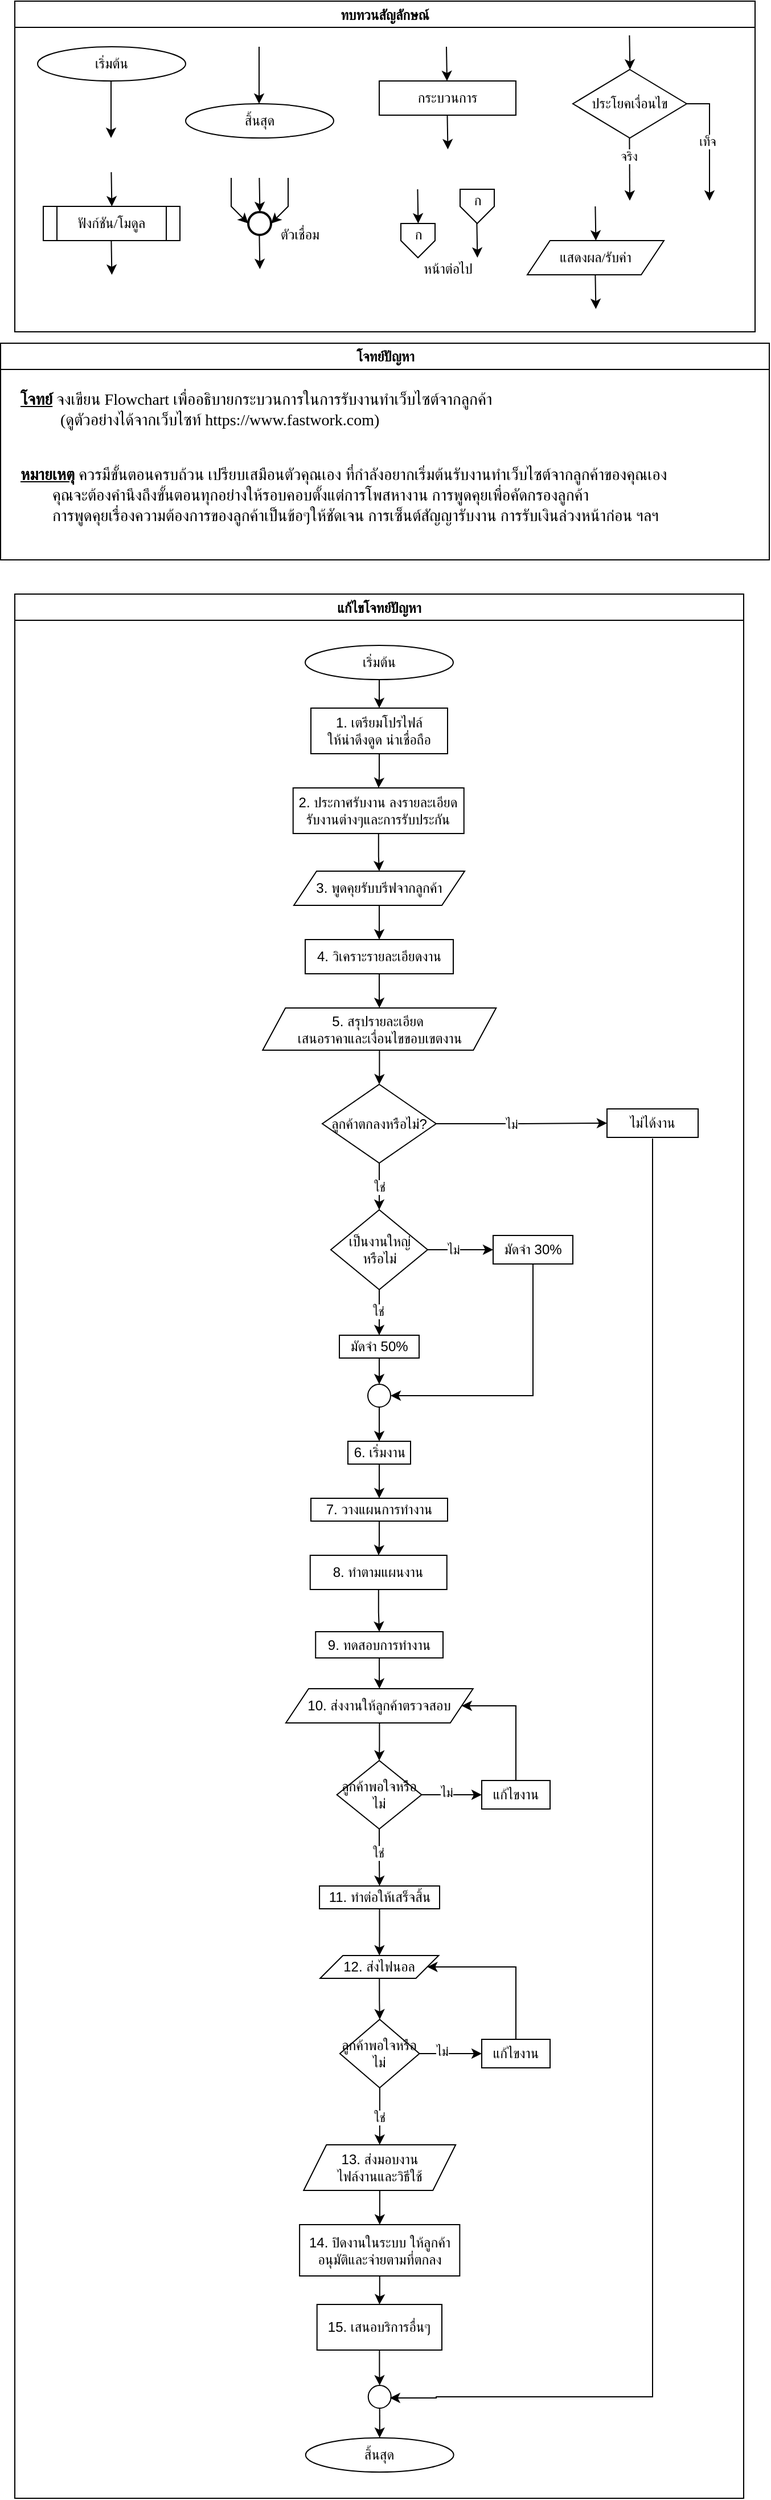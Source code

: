<mxfile version="24.8.8">
  <diagram id="C5RBs43oDa-KdzZeNtuy" name="Page-1">
    <mxGraphModel dx="1464" dy="378" grid="1" gridSize="10" guides="1" tooltips="1" connect="1" arrows="1" fold="1" page="1" pageScale="1" pageWidth="827" pageHeight="1169" math="0" shadow="0">
      <root>
        <mxCell id="WIyWlLk6GJQsqaUBKTNV-0" />
        <mxCell id="WIyWlLk6GJQsqaUBKTNV-1" parent="WIyWlLk6GJQsqaUBKTNV-0" />
        <mxCell id="M7CGMbNuYNeq0SnUNNgH-6" value="ทบทวนสัญลักษณ์" style="swimlane;fontFamily=Sarabun;fontSource=https%3A%2F%2Ffonts.googleapis.com%2Fcss%3Ffamily%3DSarabun;" parent="WIyWlLk6GJQsqaUBKTNV-1" vertex="1">
          <mxGeometry x="-720" y="20" width="650" height="290" as="geometry" />
        </mxCell>
        <mxCell id="M7CGMbNuYNeq0SnUNNgH-2" value="&lt;font data-font-src=&quot;https://fonts.googleapis.com/css?family=Sarabun&quot; face=&quot;Sarabun&quot;&gt;เริ่มต้น&lt;/font&gt;" style="ellipse;whiteSpace=wrap;html=1;" parent="M7CGMbNuYNeq0SnUNNgH-6" vertex="1">
          <mxGeometry x="20" y="40" width="130" height="30" as="geometry" />
        </mxCell>
        <mxCell id="M7CGMbNuYNeq0SnUNNgH-5" value="" style="endArrow=classic;html=1;rounded=0;" parent="M7CGMbNuYNeq0SnUNNgH-6" edge="1">
          <mxGeometry width="50" height="50" relative="1" as="geometry">
            <mxPoint x="84.5" y="70" as="sourcePoint" />
            <mxPoint x="84.5" y="120" as="targetPoint" />
          </mxGeometry>
        </mxCell>
        <mxCell id="M7CGMbNuYNeq0SnUNNgH-3" value="&lt;font face=&quot;Sarabun&quot;&gt;สิ้นสุด&lt;/font&gt;" style="ellipse;whiteSpace=wrap;html=1;" parent="M7CGMbNuYNeq0SnUNNgH-6" vertex="1">
          <mxGeometry x="150" y="90" width="130" height="30" as="geometry" />
        </mxCell>
        <mxCell id="M7CGMbNuYNeq0SnUNNgH-4" value="" style="endArrow=classic;html=1;rounded=0;" parent="M7CGMbNuYNeq0SnUNNgH-6" edge="1">
          <mxGeometry width="50" height="50" relative="1" as="geometry">
            <mxPoint x="214.5" y="40" as="sourcePoint" />
            <mxPoint x="214.5" y="90" as="targetPoint" />
          </mxGeometry>
        </mxCell>
        <mxCell id="mvioNwK95yMqdUQ73LqQ-0" value="กระบวนการ" style="rounded=0;whiteSpace=wrap;html=1;fontFamily=Sarabun;fontSource=https%3A%2F%2Ffonts.googleapis.com%2Fcss%3Ffamily%3DSarabun;" parent="M7CGMbNuYNeq0SnUNNgH-6" vertex="1">
          <mxGeometry x="320" y="70" width="120" height="30" as="geometry" />
        </mxCell>
        <mxCell id="mvioNwK95yMqdUQ73LqQ-1" value="" style="endArrow=classic;html=1;rounded=0;" parent="M7CGMbNuYNeq0SnUNNgH-6" edge="1">
          <mxGeometry width="50" height="50" relative="1" as="geometry">
            <mxPoint x="379" y="40" as="sourcePoint" />
            <mxPoint x="379.5" y="70" as="targetPoint" />
          </mxGeometry>
        </mxCell>
        <mxCell id="mvioNwK95yMqdUQ73LqQ-2" value="" style="endArrow=classic;html=1;rounded=0;" parent="M7CGMbNuYNeq0SnUNNgH-6" edge="1">
          <mxGeometry width="50" height="50" relative="1" as="geometry">
            <mxPoint x="379.75" y="100" as="sourcePoint" />
            <mxPoint x="380.25" y="130" as="targetPoint" />
          </mxGeometry>
        </mxCell>
        <mxCell id="mvioNwK95yMqdUQ73LqQ-3" value="ประโยคเงื่อนไข" style="rhombus;whiteSpace=wrap;html=1;fontFamily=Sarabun;fontSource=https%3A%2F%2Ffonts.googleapis.com%2Fcss%3Ffamily%3DSarabun;" parent="M7CGMbNuYNeq0SnUNNgH-6" vertex="1">
          <mxGeometry x="490" y="60" width="100" height="60" as="geometry" />
        </mxCell>
        <mxCell id="mvioNwK95yMqdUQ73LqQ-4" value="" style="endArrow=classic;html=1;rounded=0;" parent="M7CGMbNuYNeq0SnUNNgH-6" edge="1">
          <mxGeometry width="50" height="50" relative="1" as="geometry">
            <mxPoint x="539.71" y="30" as="sourcePoint" />
            <mxPoint x="540.21" y="60" as="targetPoint" />
          </mxGeometry>
        </mxCell>
        <mxCell id="mvioNwK95yMqdUQ73LqQ-5" value="" style="endArrow=classic;html=1;rounded=0;" parent="M7CGMbNuYNeq0SnUNNgH-6" edge="1">
          <mxGeometry width="50" height="50" relative="1" as="geometry">
            <mxPoint x="539.71" y="120" as="sourcePoint" />
            <mxPoint x="540" y="175" as="targetPoint" />
          </mxGeometry>
        </mxCell>
        <mxCell id="mvioNwK95yMqdUQ73LqQ-7" value="จริง" style="edgeLabel;html=1;align=center;verticalAlign=middle;resizable=0;points=[];fontFamily=Sarabun;fontSource=https%3A%2F%2Ffonts.googleapis.com%2Fcss%3Ffamily%3DSarabun;" parent="mvioNwK95yMqdUQ73LqQ-5" vertex="1" connectable="0">
          <mxGeometry x="-0.414" y="-1" relative="1" as="geometry">
            <mxPoint as="offset" />
          </mxGeometry>
        </mxCell>
        <mxCell id="mvioNwK95yMqdUQ73LqQ-6" value="" style="endArrow=classic;html=1;rounded=0;exitX=1;exitY=0.5;exitDx=0;exitDy=0;" parent="M7CGMbNuYNeq0SnUNNgH-6" source="mvioNwK95yMqdUQ73LqQ-3" edge="1">
          <mxGeometry width="50" height="50" relative="1" as="geometry">
            <mxPoint x="620" y="95" as="sourcePoint" />
            <mxPoint x="610" y="175" as="targetPoint" />
            <Array as="points">
              <mxPoint x="610" y="90" />
            </Array>
          </mxGeometry>
        </mxCell>
        <mxCell id="mvioNwK95yMqdUQ73LqQ-8" value="&lt;font data-font-src=&quot;https://fonts.googleapis.com/css?family=Sarabun&quot; face=&quot;Sarabun&quot;&gt;เท็จ&lt;/font&gt;" style="edgeLabel;html=1;align=center;verticalAlign=middle;resizable=0;points=[];" parent="mvioNwK95yMqdUQ73LqQ-6" vertex="1" connectable="0">
          <mxGeometry x="-0.002" y="-2" relative="1" as="geometry">
            <mxPoint as="offset" />
          </mxGeometry>
        </mxCell>
        <mxCell id="mvioNwK95yMqdUQ73LqQ-9" value="&lt;font data-font-src=&quot;https://fonts.googleapis.com/css?family=Sarabun&quot; face=&quot;Sarabun&quot;&gt;ฟังก์ชัน/โมดูล&lt;/font&gt;" style="shape=process;whiteSpace=wrap;html=1;backgroundOutline=1;" parent="M7CGMbNuYNeq0SnUNNgH-6" vertex="1">
          <mxGeometry x="25" y="180" width="120" height="30" as="geometry" />
        </mxCell>
        <mxCell id="mvioNwK95yMqdUQ73LqQ-11" value="" style="endArrow=classic;html=1;rounded=0;" parent="M7CGMbNuYNeq0SnUNNgH-6" edge="1">
          <mxGeometry width="50" height="50" relative="1" as="geometry">
            <mxPoint x="84.71" y="150" as="sourcePoint" />
            <mxPoint x="85.21" y="180" as="targetPoint" />
          </mxGeometry>
        </mxCell>
        <mxCell id="mvioNwK95yMqdUQ73LqQ-12" value="" style="endArrow=classic;html=1;rounded=0;" parent="M7CGMbNuYNeq0SnUNNgH-6" edge="1">
          <mxGeometry width="50" height="50" relative="1" as="geometry">
            <mxPoint x="84.71" y="210" as="sourcePoint" />
            <mxPoint x="85.21" y="240" as="targetPoint" />
          </mxGeometry>
        </mxCell>
        <mxCell id="mvioNwK95yMqdUQ73LqQ-13" value="" style="strokeWidth=2;html=1;shape=mxgraph.flowchart.start_2;whiteSpace=wrap;" parent="M7CGMbNuYNeq0SnUNNgH-6" vertex="1">
          <mxGeometry x="205" y="185" width="20" height="20" as="geometry" />
        </mxCell>
        <mxCell id="mvioNwK95yMqdUQ73LqQ-16" value="" style="endArrow=classic;html=1;rounded=0;" parent="M7CGMbNuYNeq0SnUNNgH-6" edge="1">
          <mxGeometry width="50" height="50" relative="1" as="geometry">
            <mxPoint x="214.71" y="155" as="sourcePoint" />
            <mxPoint x="215.21" y="185" as="targetPoint" />
          </mxGeometry>
        </mxCell>
        <mxCell id="mvioNwK95yMqdUQ73LqQ-17" value="" style="endArrow=classic;html=1;rounded=0;entryX=0;entryY=0.5;entryDx=0;entryDy=0;entryPerimeter=0;" parent="M7CGMbNuYNeq0SnUNNgH-6" target="mvioNwK95yMqdUQ73LqQ-13" edge="1">
          <mxGeometry width="50" height="50" relative="1" as="geometry">
            <mxPoint x="190.0" y="155" as="sourcePoint" />
            <mxPoint x="190.5" y="185" as="targetPoint" />
            <Array as="points">
              <mxPoint x="190" y="180" />
            </Array>
          </mxGeometry>
        </mxCell>
        <mxCell id="mvioNwK95yMqdUQ73LqQ-18" value="" style="endArrow=classic;html=1;rounded=0;entryX=1;entryY=0.5;entryDx=0;entryDy=0;entryPerimeter=0;" parent="M7CGMbNuYNeq0SnUNNgH-6" target="mvioNwK95yMqdUQ73LqQ-13" edge="1">
          <mxGeometry width="50" height="50" relative="1" as="geometry">
            <mxPoint x="240.0" y="155" as="sourcePoint" />
            <mxPoint x="240.5" y="185" as="targetPoint" />
            <Array as="points">
              <mxPoint x="240" y="180" />
            </Array>
          </mxGeometry>
        </mxCell>
        <mxCell id="mvioNwK95yMqdUQ73LqQ-19" value="" style="endArrow=classic;html=1;rounded=0;" parent="M7CGMbNuYNeq0SnUNNgH-6" edge="1">
          <mxGeometry width="50" height="50" relative="1" as="geometry">
            <mxPoint x="214.71" y="205" as="sourcePoint" />
            <mxPoint x="215.21" y="235" as="targetPoint" />
          </mxGeometry>
        </mxCell>
        <mxCell id="mvioNwK95yMqdUQ73LqQ-20" value="&lt;font data-font-src=&quot;https://fonts.googleapis.com/css?family=Sarabun&quot; face=&quot;Sarabun&quot;&gt;ตัวเชื่อม&lt;/font&gt;" style="text;html=1;align=center;verticalAlign=middle;resizable=0;points=[];autosize=1;strokeColor=none;fillColor=none;" parent="M7CGMbNuYNeq0SnUNNgH-6" vertex="1">
          <mxGeometry x="220" y="190" width="60" height="30" as="geometry" />
        </mxCell>
        <mxCell id="mvioNwK95yMqdUQ73LqQ-25" value="" style="endArrow=classic;html=1;rounded=0;" parent="M7CGMbNuYNeq0SnUNNgH-6" edge="1">
          <mxGeometry width="50" height="50" relative="1" as="geometry">
            <mxPoint x="353.71" y="165" as="sourcePoint" />
            <mxPoint x="354.21" y="195" as="targetPoint" />
          </mxGeometry>
        </mxCell>
        <mxCell id="mvioNwK95yMqdUQ73LqQ-21" value="" style="verticalLabelPosition=bottom;verticalAlign=top;html=1;shape=offPageConnector;rounded=0;size=0.5;" parent="M7CGMbNuYNeq0SnUNNgH-6" vertex="1">
          <mxGeometry x="339" y="195" width="30" height="30" as="geometry" />
        </mxCell>
        <mxCell id="mvioNwK95yMqdUQ73LqQ-26" value="" style="endArrow=classic;html=1;rounded=0;" parent="M7CGMbNuYNeq0SnUNNgH-6" edge="1">
          <mxGeometry width="50" height="50" relative="1" as="geometry">
            <mxPoint x="405.71" y="195" as="sourcePoint" />
            <mxPoint x="406.21" y="225" as="targetPoint" />
          </mxGeometry>
        </mxCell>
        <mxCell id="mvioNwK95yMqdUQ73LqQ-27" value="" style="verticalLabelPosition=bottom;verticalAlign=top;html=1;shape=offPageConnector;rounded=0;size=0.5;" parent="M7CGMbNuYNeq0SnUNNgH-6" vertex="1">
          <mxGeometry x="391" y="165" width="30" height="30" as="geometry" />
        </mxCell>
        <mxCell id="mvioNwK95yMqdUQ73LqQ-28" value="หน้าต่อไป" style="text;html=1;align=center;verticalAlign=middle;resizable=0;points=[];autosize=1;strokeColor=none;fillColor=none;fontFamily=Sarabun;fontSource=https%3A%2F%2Ffonts.googleapis.com%2Fcss%3Ffamily%3DSarabun;" parent="M7CGMbNuYNeq0SnUNNgH-6" vertex="1">
          <mxGeometry x="345" y="220" width="70" height="30" as="geometry" />
        </mxCell>
        <mxCell id="mvioNwK95yMqdUQ73LqQ-29" value="ก" style="text;html=1;align=center;verticalAlign=middle;resizable=0;points=[];autosize=1;strokeColor=none;fillColor=none;fontFamily=Sarabun;fontSource=https%3A%2F%2Ffonts.googleapis.com%2Fcss%3Ffamily%3DSarabun;" parent="M7CGMbNuYNeq0SnUNNgH-6" vertex="1">
          <mxGeometry x="339" y="190" width="30" height="30" as="geometry" />
        </mxCell>
        <mxCell id="mvioNwK95yMqdUQ73LqQ-30" value="ก" style="text;html=1;align=center;verticalAlign=middle;resizable=0;points=[];autosize=1;strokeColor=none;fillColor=none;fontFamily=Sarabun;fontSource=https%3A%2F%2Ffonts.googleapis.com%2Fcss%3Ffamily%3DSarabun;" parent="M7CGMbNuYNeq0SnUNNgH-6" vertex="1">
          <mxGeometry x="391" y="160" width="30" height="30" as="geometry" />
        </mxCell>
        <mxCell id="mvioNwK95yMqdUQ73LqQ-32" value="แสดงผล/รับค่า" style="shape=parallelogram;perimeter=parallelogramPerimeter;whiteSpace=wrap;html=1;fixedSize=1;fontFamily=Sarabun;fontSource=https%3A%2F%2Ffonts.googleapis.com%2Fcss%3Ffamily%3DSarabun;" parent="M7CGMbNuYNeq0SnUNNgH-6" vertex="1">
          <mxGeometry x="450" y="210" width="120" height="30" as="geometry" />
        </mxCell>
        <mxCell id="mvioNwK95yMqdUQ73LqQ-33" value="" style="endArrow=classic;html=1;rounded=0;" parent="M7CGMbNuYNeq0SnUNNgH-6" edge="1">
          <mxGeometry width="50" height="50" relative="1" as="geometry">
            <mxPoint x="509.71" y="180" as="sourcePoint" />
            <mxPoint x="510.21" y="210" as="targetPoint" />
          </mxGeometry>
        </mxCell>
        <mxCell id="mvioNwK95yMqdUQ73LqQ-34" value="" style="endArrow=classic;html=1;rounded=0;" parent="M7CGMbNuYNeq0SnUNNgH-6" edge="1">
          <mxGeometry width="50" height="50" relative="1" as="geometry">
            <mxPoint x="509.71" y="240" as="sourcePoint" />
            <mxPoint x="510.21" y="270" as="targetPoint" />
          </mxGeometry>
        </mxCell>
        <mxCell id="mvioNwK95yMqdUQ73LqQ-70" value="&lt;font data-font-src=&quot;https://fonts.googleapis.com/css?family=Sarabun&quot; face=&quot;Sarabun&quot;&gt;โจทย์ปัญหา&lt;/font&gt;" style="swimlane;whiteSpace=wrap;html=1;" parent="WIyWlLk6GJQsqaUBKTNV-1" vertex="1">
          <mxGeometry x="-732.5" y="320" width="675" height="190" as="geometry" />
        </mxCell>
        <mxCell id="mvioNwK95yMqdUQ73LqQ-71" value="&lt;p style=&quot;line-height: 120%;&quot;&gt;&lt;font data-font-src=&quot;https://fonts.googleapis.com/css?family=Sarabun&quot; face=&quot;Sarabun&quot; style=&quot;font-size: 14px;&quot;&gt;&lt;b&gt;&lt;u&gt;โจทย์&lt;/u&gt;&lt;/b&gt; จงเขียน Flowchart เพื่ออธิบายกระบวนการในการรับงานทำเว็บไซต์จากลูกค้า&lt;br&gt;&amp;nbsp; &amp;nbsp; &amp;nbsp; &amp;nbsp; &amp;nbsp; (ดูตัวอย่างได้จากเว็บไซท์ https://www.fastwork.com)&lt;br&gt;&lt;/font&gt;&lt;br&gt;&lt;/p&gt;&lt;p style=&quot;line-height: 120%;&quot;&gt;&lt;font face=&quot;Sarabun&quot;&gt;&lt;b&gt;&lt;u&gt;หมายเหตุ&lt;/u&gt;&lt;/b&gt;&amp;nbsp;ควรมีขั้นตอนครบถ้วน เปรียบเสมือนตัวคุณเอง ที่กำลังอยากเริ่มต้นรับงานทำเว็บไซต์จากลูกค้าของคุณเอง&lt;br&gt;&amp;nbsp; &amp;nbsp; &amp;nbsp; &amp;nbsp; คุณจะต้องคำนึงถึงขั้นตอนทุกอย่างให้รอบคอบตั้งแต่การโพสหางาน การพูดคุยเพื่อคัดกรองลูกค้า&lt;br&gt;&amp;nbsp; &amp;nbsp; &amp;nbsp; &amp;nbsp; การพูดคุยเรื่องความต้องการของลูกค้าเป็นข้อๆให้ชัดเจน การเซ็นต์สัญญารับงาน การรับเงินล่วงหน้าก่อน ฯลฯ&lt;/font&gt;&lt;/p&gt;&lt;p style=&quot;line-height: 120%;&quot;&gt;&lt;font face=&quot;Sarabun&quot;&gt;&lt;br&gt;&lt;/font&gt;&lt;/p&gt;" style="text;html=1;align=left;verticalAlign=top;resizable=0;points=[];autosize=1;strokeColor=none;fillColor=none;fontSize=14;" parent="mvioNwK95yMqdUQ73LqQ-70" vertex="1">
          <mxGeometry x="15" y="20" width="660" height="200" as="geometry" />
        </mxCell>
        <mxCell id="mvioNwK95yMqdUQ73LqQ-36" value="แก้ไขโจทย์ปัญหา" style="swimlane;fontFamily=Sarabun;fontSource=https%3A%2F%2Ffonts.googleapis.com%2Fcss%3Ffamily%3DSarabun;movable=1;resizable=1;rotatable=1;deletable=1;editable=1;locked=0;connectable=1;" parent="WIyWlLk6GJQsqaUBKTNV-1" vertex="1">
          <mxGeometry x="-720" y="540" width="640" height="1670" as="geometry" />
        </mxCell>
        <mxCell id="mvioNwK95yMqdUQ73LqQ-69" value="&lt;font face=&quot;Sarabun&quot;&gt;สิ้นสุด&lt;/font&gt;" style="ellipse;whiteSpace=wrap;html=1;" parent="mvioNwK95yMqdUQ73LqQ-36" vertex="1">
          <mxGeometry x="255.36" y="1617" width="130" height="30" as="geometry" />
        </mxCell>
        <mxCell id="NS_xBDC5nfbhEHU3y5mQ-117" value="" style="ellipse;whiteSpace=wrap;html=1;rounded=0;" vertex="1" parent="mvioNwK95yMqdUQ73LqQ-36">
          <mxGeometry x="310.36" y="1571" width="20" height="20" as="geometry" />
        </mxCell>
        <mxCell id="NS_xBDC5nfbhEHU3y5mQ-119" value="" style="edgeStyle=orthogonalEdgeStyle;rounded=0;orthogonalLoop=1;jettySize=auto;html=1;" edge="1" parent="mvioNwK95yMqdUQ73LqQ-36" source="NS_xBDC5nfbhEHU3y5mQ-117" target="mvioNwK95yMqdUQ73LqQ-69">
          <mxGeometry relative="1" as="geometry" />
        </mxCell>
        <mxCell id="NS_xBDC5nfbhEHU3y5mQ-8" value="&lt;font data-font-src=&quot;https://fonts.googleapis.com/css?family=Sarabun&quot; face=&quot;Sarabun&quot;&gt;เริ่มต้น&lt;/font&gt;" style="ellipse;whiteSpace=wrap;html=1;" vertex="1" parent="WIyWlLk6GJQsqaUBKTNV-1">
          <mxGeometry x="-465" y="585" width="130" height="30" as="geometry" />
        </mxCell>
        <mxCell id="NS_xBDC5nfbhEHU3y5mQ-9" value="1. เตรียมโปรไฟล์&lt;div&gt;ให้น่าดึงดูด น่าเชื่อถือ&lt;/div&gt;" style="rounded=0;whiteSpace=wrap;html=1;" vertex="1" parent="WIyWlLk6GJQsqaUBKTNV-1">
          <mxGeometry x="-460" y="640" width="120" height="40" as="geometry" />
        </mxCell>
        <mxCell id="NS_xBDC5nfbhEHU3y5mQ-10" style="edgeStyle=orthogonalEdgeStyle;rounded=0;orthogonalLoop=1;jettySize=auto;html=1;" edge="1" parent="WIyWlLk6GJQsqaUBKTNV-1" source="NS_xBDC5nfbhEHU3y5mQ-8" target="NS_xBDC5nfbhEHU3y5mQ-9">
          <mxGeometry relative="1" as="geometry">
            <mxPoint x="-400" y="690" as="targetPoint" />
          </mxGeometry>
        </mxCell>
        <mxCell id="NS_xBDC5nfbhEHU3y5mQ-80" value="" style="edgeStyle=orthogonalEdgeStyle;rounded=0;orthogonalLoop=1;jettySize=auto;html=1;" edge="1" parent="WIyWlLk6GJQsqaUBKTNV-1" source="NS_xBDC5nfbhEHU3y5mQ-11" target="NS_xBDC5nfbhEHU3y5mQ-79">
          <mxGeometry relative="1" as="geometry" />
        </mxCell>
        <mxCell id="NS_xBDC5nfbhEHU3y5mQ-11" value="3. พูดคุยรับบรีฟจากลูกค้า" style="shape=parallelogram;perimeter=parallelogramPerimeter;whiteSpace=wrap;html=1;fixedSize=1;" vertex="1" parent="WIyWlLk6GJQsqaUBKTNV-1">
          <mxGeometry x="-474.99" y="783" width="149.99" height="30" as="geometry" />
        </mxCell>
        <mxCell id="NS_xBDC5nfbhEHU3y5mQ-98" value="" style="edgeStyle=orthogonalEdgeStyle;rounded=0;orthogonalLoop=1;jettySize=auto;html=1;" edge="1" parent="WIyWlLk6GJQsqaUBKTNV-1" source="NS_xBDC5nfbhEHU3y5mQ-12" target="NS_xBDC5nfbhEHU3y5mQ-11">
          <mxGeometry relative="1" as="geometry" />
        </mxCell>
        <mxCell id="NS_xBDC5nfbhEHU3y5mQ-12" value="2. ประกาศรับงาน ลง&lt;span style=&quot;background-color: initial;&quot;&gt;รายละเอียดรับงานต่างๆและการรับประกัน&lt;/span&gt;" style="rounded=0;whiteSpace=wrap;html=1;" vertex="1" parent="WIyWlLk6GJQsqaUBKTNV-1">
          <mxGeometry x="-475.63" y="710" width="150" height="40" as="geometry" />
        </mxCell>
        <mxCell id="NS_xBDC5nfbhEHU3y5mQ-13" style="edgeStyle=orthogonalEdgeStyle;rounded=0;orthogonalLoop=1;jettySize=auto;html=1;" edge="1" parent="WIyWlLk6GJQsqaUBKTNV-1" source="NS_xBDC5nfbhEHU3y5mQ-9" target="NS_xBDC5nfbhEHU3y5mQ-12">
          <mxGeometry relative="1" as="geometry">
            <mxPoint x="-400" y="720" as="targetPoint" />
          </mxGeometry>
        </mxCell>
        <mxCell id="NS_xBDC5nfbhEHU3y5mQ-31" style="edgeStyle=orthogonalEdgeStyle;rounded=0;orthogonalLoop=1;jettySize=auto;html=1;entryX=0.5;entryY=0;entryDx=0;entryDy=0;" edge="1" parent="WIyWlLk6GJQsqaUBKTNV-1" source="NS_xBDC5nfbhEHU3y5mQ-22" target="NS_xBDC5nfbhEHU3y5mQ-30">
          <mxGeometry relative="1" as="geometry" />
        </mxCell>
        <mxCell id="NS_xBDC5nfbhEHU3y5mQ-22" value="5. สรุปรายละเอียด&amp;nbsp;&lt;div&gt;เสนอราคาและเงื่อนไขขอบเขตงาน&lt;/div&gt;" style="shape=parallelogram;perimeter=parallelogramPerimeter;whiteSpace=wrap;html=1;fixedSize=1;" vertex="1" parent="WIyWlLk6GJQsqaUBKTNV-1">
          <mxGeometry x="-502.35" y="903" width="205" height="37" as="geometry" />
        </mxCell>
        <mxCell id="NS_xBDC5nfbhEHU3y5mQ-37" value="" style="edgeStyle=orthogonalEdgeStyle;rounded=0;orthogonalLoop=1;jettySize=auto;html=1;" edge="1" parent="WIyWlLk6GJQsqaUBKTNV-1" source="NS_xBDC5nfbhEHU3y5mQ-30" target="NS_xBDC5nfbhEHU3y5mQ-36">
          <mxGeometry relative="1" as="geometry" />
        </mxCell>
        <mxCell id="NS_xBDC5nfbhEHU3y5mQ-38" value="ไม่" style="edgeLabel;html=1;align=center;verticalAlign=middle;resizable=0;points=[];" vertex="1" connectable="0" parent="NS_xBDC5nfbhEHU3y5mQ-37">
          <mxGeometry x="-0.121" relative="1" as="geometry">
            <mxPoint as="offset" />
          </mxGeometry>
        </mxCell>
        <mxCell id="NS_xBDC5nfbhEHU3y5mQ-49" value="" style="edgeStyle=orthogonalEdgeStyle;rounded=0;orthogonalLoop=1;jettySize=auto;html=1;" edge="1" parent="WIyWlLk6GJQsqaUBKTNV-1" source="NS_xBDC5nfbhEHU3y5mQ-30" target="NS_xBDC5nfbhEHU3y5mQ-48">
          <mxGeometry relative="1" as="geometry" />
        </mxCell>
        <mxCell id="NS_xBDC5nfbhEHU3y5mQ-57" value="ใช่" style="edgeLabel;html=1;align=center;verticalAlign=middle;resizable=0;points=[];" vertex="1" connectable="0" parent="NS_xBDC5nfbhEHU3y5mQ-49">
          <mxGeometry x="0.133" relative="1" as="geometry">
            <mxPoint y="-2" as="offset" />
          </mxGeometry>
        </mxCell>
        <mxCell id="NS_xBDC5nfbhEHU3y5mQ-30" value="ลูกค้าตกลงหรือไม่?" style="rhombus;whiteSpace=wrap;html=1;" vertex="1" parent="WIyWlLk6GJQsqaUBKTNV-1">
          <mxGeometry x="-450" y="970" width="100" height="69" as="geometry" />
        </mxCell>
        <mxCell id="NS_xBDC5nfbhEHU3y5mQ-121" style="edgeStyle=orthogonalEdgeStyle;rounded=0;orthogonalLoop=1;jettySize=auto;html=1;entryX=1;entryY=0.5;entryDx=0;entryDy=0;" edge="1" parent="WIyWlLk6GJQsqaUBKTNV-1">
          <mxGeometry relative="1" as="geometry">
            <mxPoint x="-160" y="1017.5" as="sourcePoint" />
            <mxPoint x="-390.64" y="2122" as="targetPoint" />
            <Array as="points">
              <mxPoint x="-160" y="2121" />
              <mxPoint x="-350" y="2121" />
              <mxPoint x="-350" y="2122" />
            </Array>
          </mxGeometry>
        </mxCell>
        <mxCell id="NS_xBDC5nfbhEHU3y5mQ-36" value="ไม่ได้งาน" style="whiteSpace=wrap;html=1;" vertex="1" parent="WIyWlLk6GJQsqaUBKTNV-1">
          <mxGeometry x="-200" y="991.5" width="80" height="25" as="geometry" />
        </mxCell>
        <mxCell id="NS_xBDC5nfbhEHU3y5mQ-51" value="" style="edgeStyle=orthogonalEdgeStyle;rounded=0;orthogonalLoop=1;jettySize=auto;html=1;" edge="1" parent="WIyWlLk6GJQsqaUBKTNV-1" source="NS_xBDC5nfbhEHU3y5mQ-48" target="NS_xBDC5nfbhEHU3y5mQ-50">
          <mxGeometry relative="1" as="geometry" />
        </mxCell>
        <mxCell id="NS_xBDC5nfbhEHU3y5mQ-56" value="ไม่" style="edgeLabel;html=1;align=center;verticalAlign=middle;resizable=0;points=[];" vertex="1" connectable="0" parent="NS_xBDC5nfbhEHU3y5mQ-51">
          <mxGeometry x="-0.109" y="1" relative="1" as="geometry">
            <mxPoint x="-3" y="1" as="offset" />
          </mxGeometry>
        </mxCell>
        <mxCell id="NS_xBDC5nfbhEHU3y5mQ-53" value="" style="edgeStyle=orthogonalEdgeStyle;rounded=0;orthogonalLoop=1;jettySize=auto;html=1;" edge="1" parent="WIyWlLk6GJQsqaUBKTNV-1" source="NS_xBDC5nfbhEHU3y5mQ-48" target="NS_xBDC5nfbhEHU3y5mQ-52">
          <mxGeometry relative="1" as="geometry" />
        </mxCell>
        <mxCell id="NS_xBDC5nfbhEHU3y5mQ-58" value="ใช่" style="edgeLabel;html=1;align=center;verticalAlign=middle;resizable=0;points=[];" vertex="1" connectable="0" parent="NS_xBDC5nfbhEHU3y5mQ-53">
          <mxGeometry x="-0.104" y="2" relative="1" as="geometry">
            <mxPoint x="-3" y="1" as="offset" />
          </mxGeometry>
        </mxCell>
        <mxCell id="NS_xBDC5nfbhEHU3y5mQ-48" value="เป็นงานใหญ่&lt;div&gt;หรือไม่&lt;/div&gt;" style="rhombus;whiteSpace=wrap;html=1;" vertex="1" parent="WIyWlLk6GJQsqaUBKTNV-1">
          <mxGeometry x="-442.5" y="1080" width="85" height="70" as="geometry" />
        </mxCell>
        <mxCell id="NS_xBDC5nfbhEHU3y5mQ-70" style="edgeStyle=orthogonalEdgeStyle;rounded=0;orthogonalLoop=1;jettySize=auto;html=1;entryX=1;entryY=0.5;entryDx=0;entryDy=0;" edge="1" parent="WIyWlLk6GJQsqaUBKTNV-1" source="NS_xBDC5nfbhEHU3y5mQ-50" target="NS_xBDC5nfbhEHU3y5mQ-67">
          <mxGeometry relative="1" as="geometry">
            <Array as="points">
              <mxPoint x="-265" y="1243" />
            </Array>
          </mxGeometry>
        </mxCell>
        <mxCell id="NS_xBDC5nfbhEHU3y5mQ-50" value="มัดจำ 30%" style="whiteSpace=wrap;html=1;" vertex="1" parent="WIyWlLk6GJQsqaUBKTNV-1">
          <mxGeometry x="-300" y="1102.5" width="70" height="25" as="geometry" />
        </mxCell>
        <mxCell id="NS_xBDC5nfbhEHU3y5mQ-68" value="" style="edgeStyle=orthogonalEdgeStyle;rounded=0;orthogonalLoop=1;jettySize=auto;html=1;" edge="1" parent="WIyWlLk6GJQsqaUBKTNV-1" source="NS_xBDC5nfbhEHU3y5mQ-52" target="NS_xBDC5nfbhEHU3y5mQ-67">
          <mxGeometry relative="1" as="geometry" />
        </mxCell>
        <mxCell id="NS_xBDC5nfbhEHU3y5mQ-52" value="มัดจำ 50%" style="whiteSpace=wrap;html=1;" vertex="1" parent="WIyWlLk6GJQsqaUBKTNV-1">
          <mxGeometry x="-434.99" y="1190" width="70" height="20" as="geometry" />
        </mxCell>
        <mxCell id="NS_xBDC5nfbhEHU3y5mQ-72" value="" style="edgeStyle=orthogonalEdgeStyle;rounded=0;orthogonalLoop=1;jettySize=auto;html=1;" edge="1" parent="WIyWlLk6GJQsqaUBKTNV-1" source="NS_xBDC5nfbhEHU3y5mQ-59" target="NS_xBDC5nfbhEHU3y5mQ-71">
          <mxGeometry relative="1" as="geometry" />
        </mxCell>
        <mxCell id="NS_xBDC5nfbhEHU3y5mQ-59" value="6. เริ่มงาน" style="whiteSpace=wrap;html=1;" vertex="1" parent="WIyWlLk6GJQsqaUBKTNV-1">
          <mxGeometry x="-427.5" y="1283" width="55" height="20" as="geometry" />
        </mxCell>
        <mxCell id="NS_xBDC5nfbhEHU3y5mQ-69" value="" style="edgeStyle=orthogonalEdgeStyle;rounded=0;orthogonalLoop=1;jettySize=auto;html=1;" edge="1" parent="WIyWlLk6GJQsqaUBKTNV-1" source="NS_xBDC5nfbhEHU3y5mQ-67" target="NS_xBDC5nfbhEHU3y5mQ-59">
          <mxGeometry relative="1" as="geometry" />
        </mxCell>
        <mxCell id="NS_xBDC5nfbhEHU3y5mQ-67" value="" style="ellipse;whiteSpace=wrap;html=1;" vertex="1" parent="WIyWlLk6GJQsqaUBKTNV-1">
          <mxGeometry x="-410" y="1233" width="20" height="20" as="geometry" />
        </mxCell>
        <mxCell id="NS_xBDC5nfbhEHU3y5mQ-74" value="" style="edgeStyle=orthogonalEdgeStyle;rounded=0;orthogonalLoop=1;jettySize=auto;html=1;" edge="1" parent="WIyWlLk6GJQsqaUBKTNV-1" source="NS_xBDC5nfbhEHU3y5mQ-71" target="NS_xBDC5nfbhEHU3y5mQ-73">
          <mxGeometry relative="1" as="geometry" />
        </mxCell>
        <mxCell id="NS_xBDC5nfbhEHU3y5mQ-71" value="7. วางแผนการทำงาน" style="whiteSpace=wrap;html=1;" vertex="1" parent="WIyWlLk6GJQsqaUBKTNV-1">
          <mxGeometry x="-460" y="1333" width="120" height="20" as="geometry" />
        </mxCell>
        <mxCell id="NS_xBDC5nfbhEHU3y5mQ-76" value="" style="edgeStyle=orthogonalEdgeStyle;rounded=0;orthogonalLoop=1;jettySize=auto;html=1;" edge="1" parent="WIyWlLk6GJQsqaUBKTNV-1" source="NS_xBDC5nfbhEHU3y5mQ-73" target="NS_xBDC5nfbhEHU3y5mQ-75">
          <mxGeometry relative="1" as="geometry" />
        </mxCell>
        <mxCell id="NS_xBDC5nfbhEHU3y5mQ-73" value="8. ทำตามแผนงาน" style="whiteSpace=wrap;html=1;" vertex="1" parent="WIyWlLk6GJQsqaUBKTNV-1">
          <mxGeometry x="-460.62" y="1383" width="120" height="30" as="geometry" />
        </mxCell>
        <mxCell id="NS_xBDC5nfbhEHU3y5mQ-78" value="" style="edgeStyle=orthogonalEdgeStyle;rounded=0;orthogonalLoop=1;jettySize=auto;html=1;" edge="1" parent="WIyWlLk6GJQsqaUBKTNV-1" source="NS_xBDC5nfbhEHU3y5mQ-75" target="NS_xBDC5nfbhEHU3y5mQ-77">
          <mxGeometry relative="1" as="geometry" />
        </mxCell>
        <mxCell id="NS_xBDC5nfbhEHU3y5mQ-75" value="9. ทดสอบการทำงาน" style="whiteSpace=wrap;html=1;" vertex="1" parent="WIyWlLk6GJQsqaUBKTNV-1">
          <mxGeometry x="-455.88" y="1450" width="111.88" height="23" as="geometry" />
        </mxCell>
        <mxCell id="NS_xBDC5nfbhEHU3y5mQ-85" value="" style="edgeStyle=orthogonalEdgeStyle;rounded=0;orthogonalLoop=1;jettySize=auto;html=1;" edge="1" parent="WIyWlLk6GJQsqaUBKTNV-1" source="NS_xBDC5nfbhEHU3y5mQ-77" target="NS_xBDC5nfbhEHU3y5mQ-84">
          <mxGeometry relative="1" as="geometry" />
        </mxCell>
        <mxCell id="NS_xBDC5nfbhEHU3y5mQ-77" value="10. ส่งงานให้ลูกค้าตรวจสอบ" style="shape=parallelogram;perimeter=parallelogramPerimeter;whiteSpace=wrap;html=1;fixedSize=1;" vertex="1" parent="WIyWlLk6GJQsqaUBKTNV-1">
          <mxGeometry x="-482" y="1500" width="164.37" height="30" as="geometry" />
        </mxCell>
        <mxCell id="NS_xBDC5nfbhEHU3y5mQ-82" style="edgeStyle=orthogonalEdgeStyle;rounded=0;orthogonalLoop=1;jettySize=auto;html=1;entryX=0.5;entryY=0;entryDx=0;entryDy=0;" edge="1" parent="WIyWlLk6GJQsqaUBKTNV-1" source="NS_xBDC5nfbhEHU3y5mQ-79" target="NS_xBDC5nfbhEHU3y5mQ-22">
          <mxGeometry relative="1" as="geometry" />
        </mxCell>
        <mxCell id="NS_xBDC5nfbhEHU3y5mQ-79" value="4. วิเคราะรายละเอียดงาน" style="rounded=0;whiteSpace=wrap;html=1;" vertex="1" parent="WIyWlLk6GJQsqaUBKTNV-1">
          <mxGeometry x="-465" y="843" width="130" height="30" as="geometry" />
        </mxCell>
        <mxCell id="NS_xBDC5nfbhEHU3y5mQ-87" value="" style="edgeStyle=orthogonalEdgeStyle;rounded=0;orthogonalLoop=1;jettySize=auto;html=1;" edge="1" parent="WIyWlLk6GJQsqaUBKTNV-1" source="NS_xBDC5nfbhEHU3y5mQ-84" target="NS_xBDC5nfbhEHU3y5mQ-86">
          <mxGeometry relative="1" as="geometry" />
        </mxCell>
        <mxCell id="NS_xBDC5nfbhEHU3y5mQ-92" value="ใช่" style="edgeLabel;html=1;align=center;verticalAlign=middle;resizable=0;points=[];" vertex="1" connectable="0" parent="NS_xBDC5nfbhEHU3y5mQ-87">
          <mxGeometry x="-0.292" relative="1" as="geometry">
            <mxPoint x="-1" y="3" as="offset" />
          </mxGeometry>
        </mxCell>
        <mxCell id="NS_xBDC5nfbhEHU3y5mQ-94" value="" style="edgeStyle=orthogonalEdgeStyle;rounded=0;orthogonalLoop=1;jettySize=auto;html=1;" edge="1" parent="WIyWlLk6GJQsqaUBKTNV-1" source="NS_xBDC5nfbhEHU3y5mQ-84" target="NS_xBDC5nfbhEHU3y5mQ-93">
          <mxGeometry relative="1" as="geometry" />
        </mxCell>
        <mxCell id="NS_xBDC5nfbhEHU3y5mQ-95" value="ไม่" style="edgeLabel;html=1;align=center;verticalAlign=middle;resizable=0;points=[];" vertex="1" connectable="0" parent="NS_xBDC5nfbhEHU3y5mQ-94">
          <mxGeometry x="-0.169" y="2" relative="1" as="geometry">
            <mxPoint as="offset" />
          </mxGeometry>
        </mxCell>
        <mxCell id="NS_xBDC5nfbhEHU3y5mQ-84" value="ลูกค้าพอใจหรือไม่" style="rhombus;whiteSpace=wrap;html=1;" vertex="1" parent="WIyWlLk6GJQsqaUBKTNV-1">
          <mxGeometry x="-437.17" y="1563" width="74.37" height="60" as="geometry" />
        </mxCell>
        <mxCell id="NS_xBDC5nfbhEHU3y5mQ-90" value="" style="edgeStyle=orthogonalEdgeStyle;rounded=0;orthogonalLoop=1;jettySize=auto;html=1;" edge="1" parent="WIyWlLk6GJQsqaUBKTNV-1" source="NS_xBDC5nfbhEHU3y5mQ-86" target="NS_xBDC5nfbhEHU3y5mQ-89">
          <mxGeometry relative="1" as="geometry" />
        </mxCell>
        <mxCell id="NS_xBDC5nfbhEHU3y5mQ-86" value="11. ทำต่อให้เสร็จสิ้น" style="whiteSpace=wrap;html=1;" vertex="1" parent="WIyWlLk6GJQsqaUBKTNV-1">
          <mxGeometry x="-452.46" y="1673" width="105.46" height="20" as="geometry" />
        </mxCell>
        <mxCell id="NS_xBDC5nfbhEHU3y5mQ-101" value="" style="edgeStyle=orthogonalEdgeStyle;rounded=0;orthogonalLoop=1;jettySize=auto;html=1;" edge="1" parent="WIyWlLk6GJQsqaUBKTNV-1" source="NS_xBDC5nfbhEHU3y5mQ-89" target="NS_xBDC5nfbhEHU3y5mQ-100">
          <mxGeometry relative="1" as="geometry" />
        </mxCell>
        <mxCell id="NS_xBDC5nfbhEHU3y5mQ-89" value="12. ส่งไฟนอล" style="shape=parallelogram;perimeter=parallelogramPerimeter;whiteSpace=wrap;html=1;fixedSize=1;" vertex="1" parent="WIyWlLk6GJQsqaUBKTNV-1">
          <mxGeometry x="-451.88" y="1734" width="104.07" height="20" as="geometry" />
        </mxCell>
        <mxCell id="NS_xBDC5nfbhEHU3y5mQ-96" style="edgeStyle=orthogonalEdgeStyle;rounded=0;orthogonalLoop=1;jettySize=auto;html=1;entryX=1;entryY=0.5;entryDx=0;entryDy=0;" edge="1" parent="WIyWlLk6GJQsqaUBKTNV-1" source="NS_xBDC5nfbhEHU3y5mQ-93" target="NS_xBDC5nfbhEHU3y5mQ-77">
          <mxGeometry relative="1" as="geometry">
            <Array as="points">
              <mxPoint x="-280" y="1515" />
            </Array>
          </mxGeometry>
        </mxCell>
        <mxCell id="NS_xBDC5nfbhEHU3y5mQ-93" value="แก้ไขงาน" style="whiteSpace=wrap;html=1;" vertex="1" parent="WIyWlLk6GJQsqaUBKTNV-1">
          <mxGeometry x="-310" y="1580.5" width="60" height="25" as="geometry" />
        </mxCell>
        <mxCell id="NS_xBDC5nfbhEHU3y5mQ-103" value="" style="edgeStyle=orthogonalEdgeStyle;rounded=0;orthogonalLoop=1;jettySize=auto;html=1;entryX=0;entryY=0.5;entryDx=0;entryDy=0;" edge="1" parent="WIyWlLk6GJQsqaUBKTNV-1" source="NS_xBDC5nfbhEHU3y5mQ-100" target="NS_xBDC5nfbhEHU3y5mQ-105">
          <mxGeometry relative="1" as="geometry">
            <mxPoint x="-320" y="1820" as="targetPoint" />
          </mxGeometry>
        </mxCell>
        <mxCell id="NS_xBDC5nfbhEHU3y5mQ-106" value="ไม่" style="edgeLabel;html=1;align=center;verticalAlign=middle;resizable=0;points=[];" vertex="1" connectable="0" parent="NS_xBDC5nfbhEHU3y5mQ-103">
          <mxGeometry x="-0.311" y="2" relative="1" as="geometry">
            <mxPoint as="offset" />
          </mxGeometry>
        </mxCell>
        <mxCell id="NS_xBDC5nfbhEHU3y5mQ-108" value="" style="edgeStyle=orthogonalEdgeStyle;rounded=0;orthogonalLoop=1;jettySize=auto;html=1;entryX=0.5;entryY=0;entryDx=0;entryDy=0;" edge="1" parent="WIyWlLk6GJQsqaUBKTNV-1" source="NS_xBDC5nfbhEHU3y5mQ-100" target="NS_xBDC5nfbhEHU3y5mQ-113">
          <mxGeometry relative="1" as="geometry">
            <mxPoint x="-380" y="1890" as="targetPoint" />
          </mxGeometry>
        </mxCell>
        <mxCell id="NS_xBDC5nfbhEHU3y5mQ-109" value="ใช่" style="edgeLabel;html=1;align=center;verticalAlign=middle;resizable=0;points=[];" vertex="1" connectable="0" parent="NS_xBDC5nfbhEHU3y5mQ-108">
          <mxGeometry x="0.012" y="1" relative="1" as="geometry">
            <mxPoint x="-2" as="offset" />
          </mxGeometry>
        </mxCell>
        <mxCell id="NS_xBDC5nfbhEHU3y5mQ-100" value="ลูกค้าพอใจหรือไม่" style="rhombus;whiteSpace=wrap;html=1;" vertex="1" parent="WIyWlLk6GJQsqaUBKTNV-1">
          <mxGeometry x="-434.55" y="1790" width="69.85" height="60" as="geometry" />
        </mxCell>
        <mxCell id="NS_xBDC5nfbhEHU3y5mQ-104" style="edgeStyle=orthogonalEdgeStyle;rounded=0;orthogonalLoop=1;jettySize=auto;html=1;entryX=1;entryY=0.5;entryDx=0;entryDy=0;exitX=0.5;exitY=0;exitDx=0;exitDy=0;" edge="1" parent="WIyWlLk6GJQsqaUBKTNV-1" source="NS_xBDC5nfbhEHU3y5mQ-105" target="NS_xBDC5nfbhEHU3y5mQ-89">
          <mxGeometry relative="1" as="geometry">
            <mxPoint x="-295.429" y="1810" as="sourcePoint" />
            <Array as="points">
              <mxPoint x="-280" y="1744" />
            </Array>
          </mxGeometry>
        </mxCell>
        <mxCell id="NS_xBDC5nfbhEHU3y5mQ-105" value="แก้ไขงาน" style="whiteSpace=wrap;html=1;" vertex="1" parent="WIyWlLk6GJQsqaUBKTNV-1">
          <mxGeometry x="-310" y="1807.5" width="60" height="25" as="geometry" />
        </mxCell>
        <mxCell id="NS_xBDC5nfbhEHU3y5mQ-116" value="" style="edgeStyle=orthogonalEdgeStyle;rounded=0;orthogonalLoop=1;jettySize=auto;html=1;" edge="1" parent="WIyWlLk6GJQsqaUBKTNV-1" source="NS_xBDC5nfbhEHU3y5mQ-111" target="NS_xBDC5nfbhEHU3y5mQ-115">
          <mxGeometry relative="1" as="geometry" />
        </mxCell>
        <mxCell id="NS_xBDC5nfbhEHU3y5mQ-111" value="14. ปิดงานในระบบ ให้ลูกค้าอนุมัติและจ่ายตามที่ตกลง" style="whiteSpace=wrap;html=1;" vertex="1" parent="WIyWlLk6GJQsqaUBKTNV-1">
          <mxGeometry x="-469.94" y="1970" width="140.62" height="45" as="geometry" />
        </mxCell>
        <mxCell id="NS_xBDC5nfbhEHU3y5mQ-114" value="" style="edgeStyle=orthogonalEdgeStyle;rounded=0;orthogonalLoop=1;jettySize=auto;html=1;" edge="1" parent="WIyWlLk6GJQsqaUBKTNV-1" source="NS_xBDC5nfbhEHU3y5mQ-113" target="NS_xBDC5nfbhEHU3y5mQ-111">
          <mxGeometry relative="1" as="geometry" />
        </mxCell>
        <mxCell id="NS_xBDC5nfbhEHU3y5mQ-113" value="13. ส่งมอบงาน&lt;div&gt;ไฟล์งานและวิธีใช้&lt;/div&gt;" style="shape=parallelogram;perimeter=parallelogramPerimeter;whiteSpace=wrap;html=1;fixedSize=1;" vertex="1" parent="WIyWlLk6GJQsqaUBKTNV-1">
          <mxGeometry x="-466.35" y="1900" width="133.45" height="40" as="geometry" />
        </mxCell>
        <mxCell id="NS_xBDC5nfbhEHU3y5mQ-118" value="" style="edgeStyle=orthogonalEdgeStyle;rounded=0;orthogonalLoop=1;jettySize=auto;html=1;" edge="1" parent="WIyWlLk6GJQsqaUBKTNV-1" source="NS_xBDC5nfbhEHU3y5mQ-115" target="NS_xBDC5nfbhEHU3y5mQ-117">
          <mxGeometry relative="1" as="geometry" />
        </mxCell>
        <mxCell id="NS_xBDC5nfbhEHU3y5mQ-115" value="15. เสนอบริการอื่นๆ" style="rounded=0;whiteSpace=wrap;html=1;" vertex="1" parent="WIyWlLk6GJQsqaUBKTNV-1">
          <mxGeometry x="-454.64" y="2040" width="109.64" height="40" as="geometry" />
        </mxCell>
      </root>
    </mxGraphModel>
  </diagram>
</mxfile>
